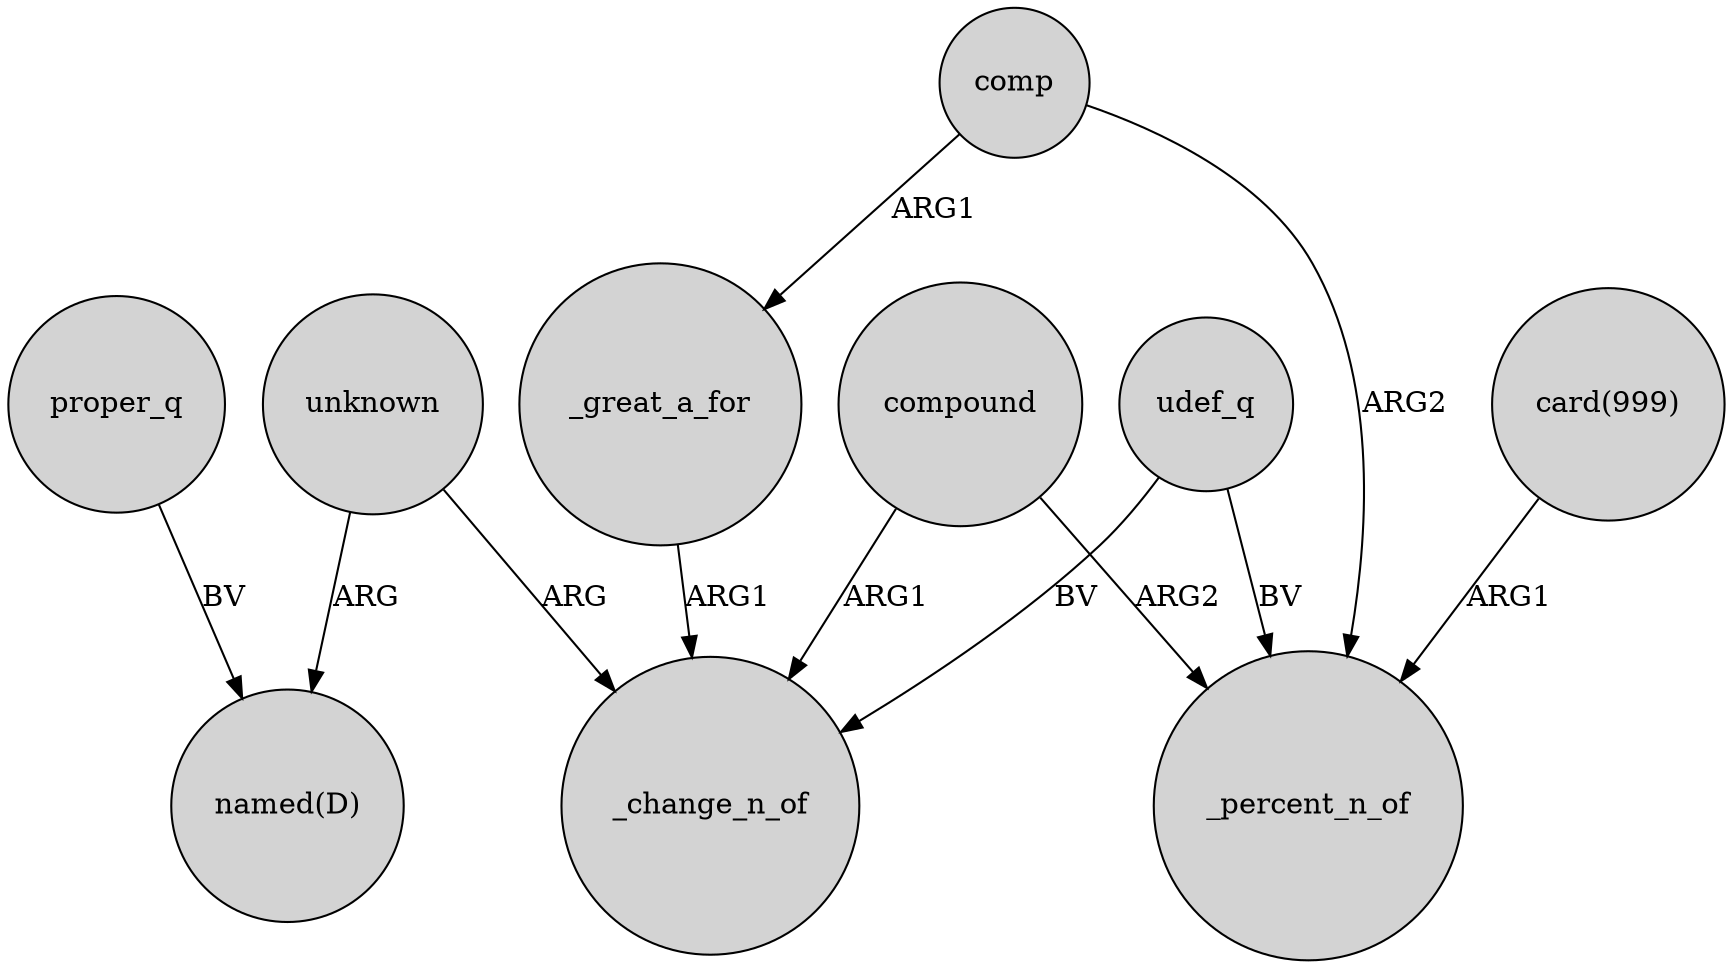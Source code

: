 digraph {
	node [shape=circle style=filled]
	proper_q -> "named(D)" [label=BV]
	unknown -> "named(D)" [label=ARG]
	udef_q -> _change_n_of [label=BV]
	_great_a_for -> _change_n_of [label=ARG1]
	udef_q -> _percent_n_of [label=BV]
	compound -> _change_n_of [label=ARG1]
	compound -> _percent_n_of [label=ARG2]
	comp -> _great_a_for [label=ARG1]
	comp -> _percent_n_of [label=ARG2]
	unknown -> _change_n_of [label=ARG]
	"card(999)" -> _percent_n_of [label=ARG1]
}

